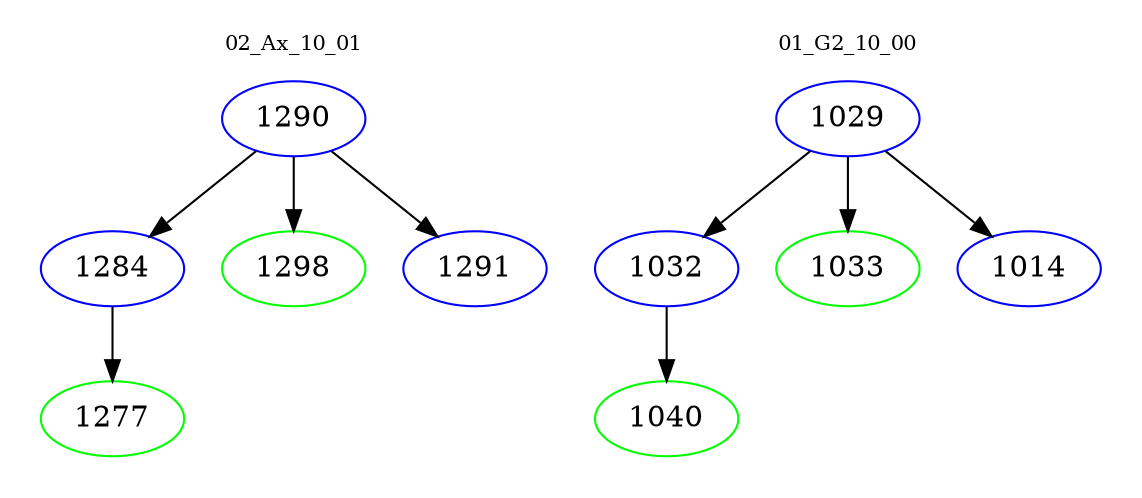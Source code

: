 digraph{
subgraph cluster_0 {
color = white
label = "02_Ax_10_01";
fontsize=10;
T0_1290 [label="1290", color="blue"]
T0_1290 -> T0_1284 [color="black"]
T0_1284 [label="1284", color="blue"]
T0_1284 -> T0_1277 [color="black"]
T0_1277 [label="1277", color="green"]
T0_1290 -> T0_1298 [color="black"]
T0_1298 [label="1298", color="green"]
T0_1290 -> T0_1291 [color="black"]
T0_1291 [label="1291", color="blue"]
}
subgraph cluster_1 {
color = white
label = "01_G2_10_00";
fontsize=10;
T1_1029 [label="1029", color="blue"]
T1_1029 -> T1_1032 [color="black"]
T1_1032 [label="1032", color="blue"]
T1_1032 -> T1_1040 [color="black"]
T1_1040 [label="1040", color="green"]
T1_1029 -> T1_1033 [color="black"]
T1_1033 [label="1033", color="green"]
T1_1029 -> T1_1014 [color="black"]
T1_1014 [label="1014", color="blue"]
}
}
